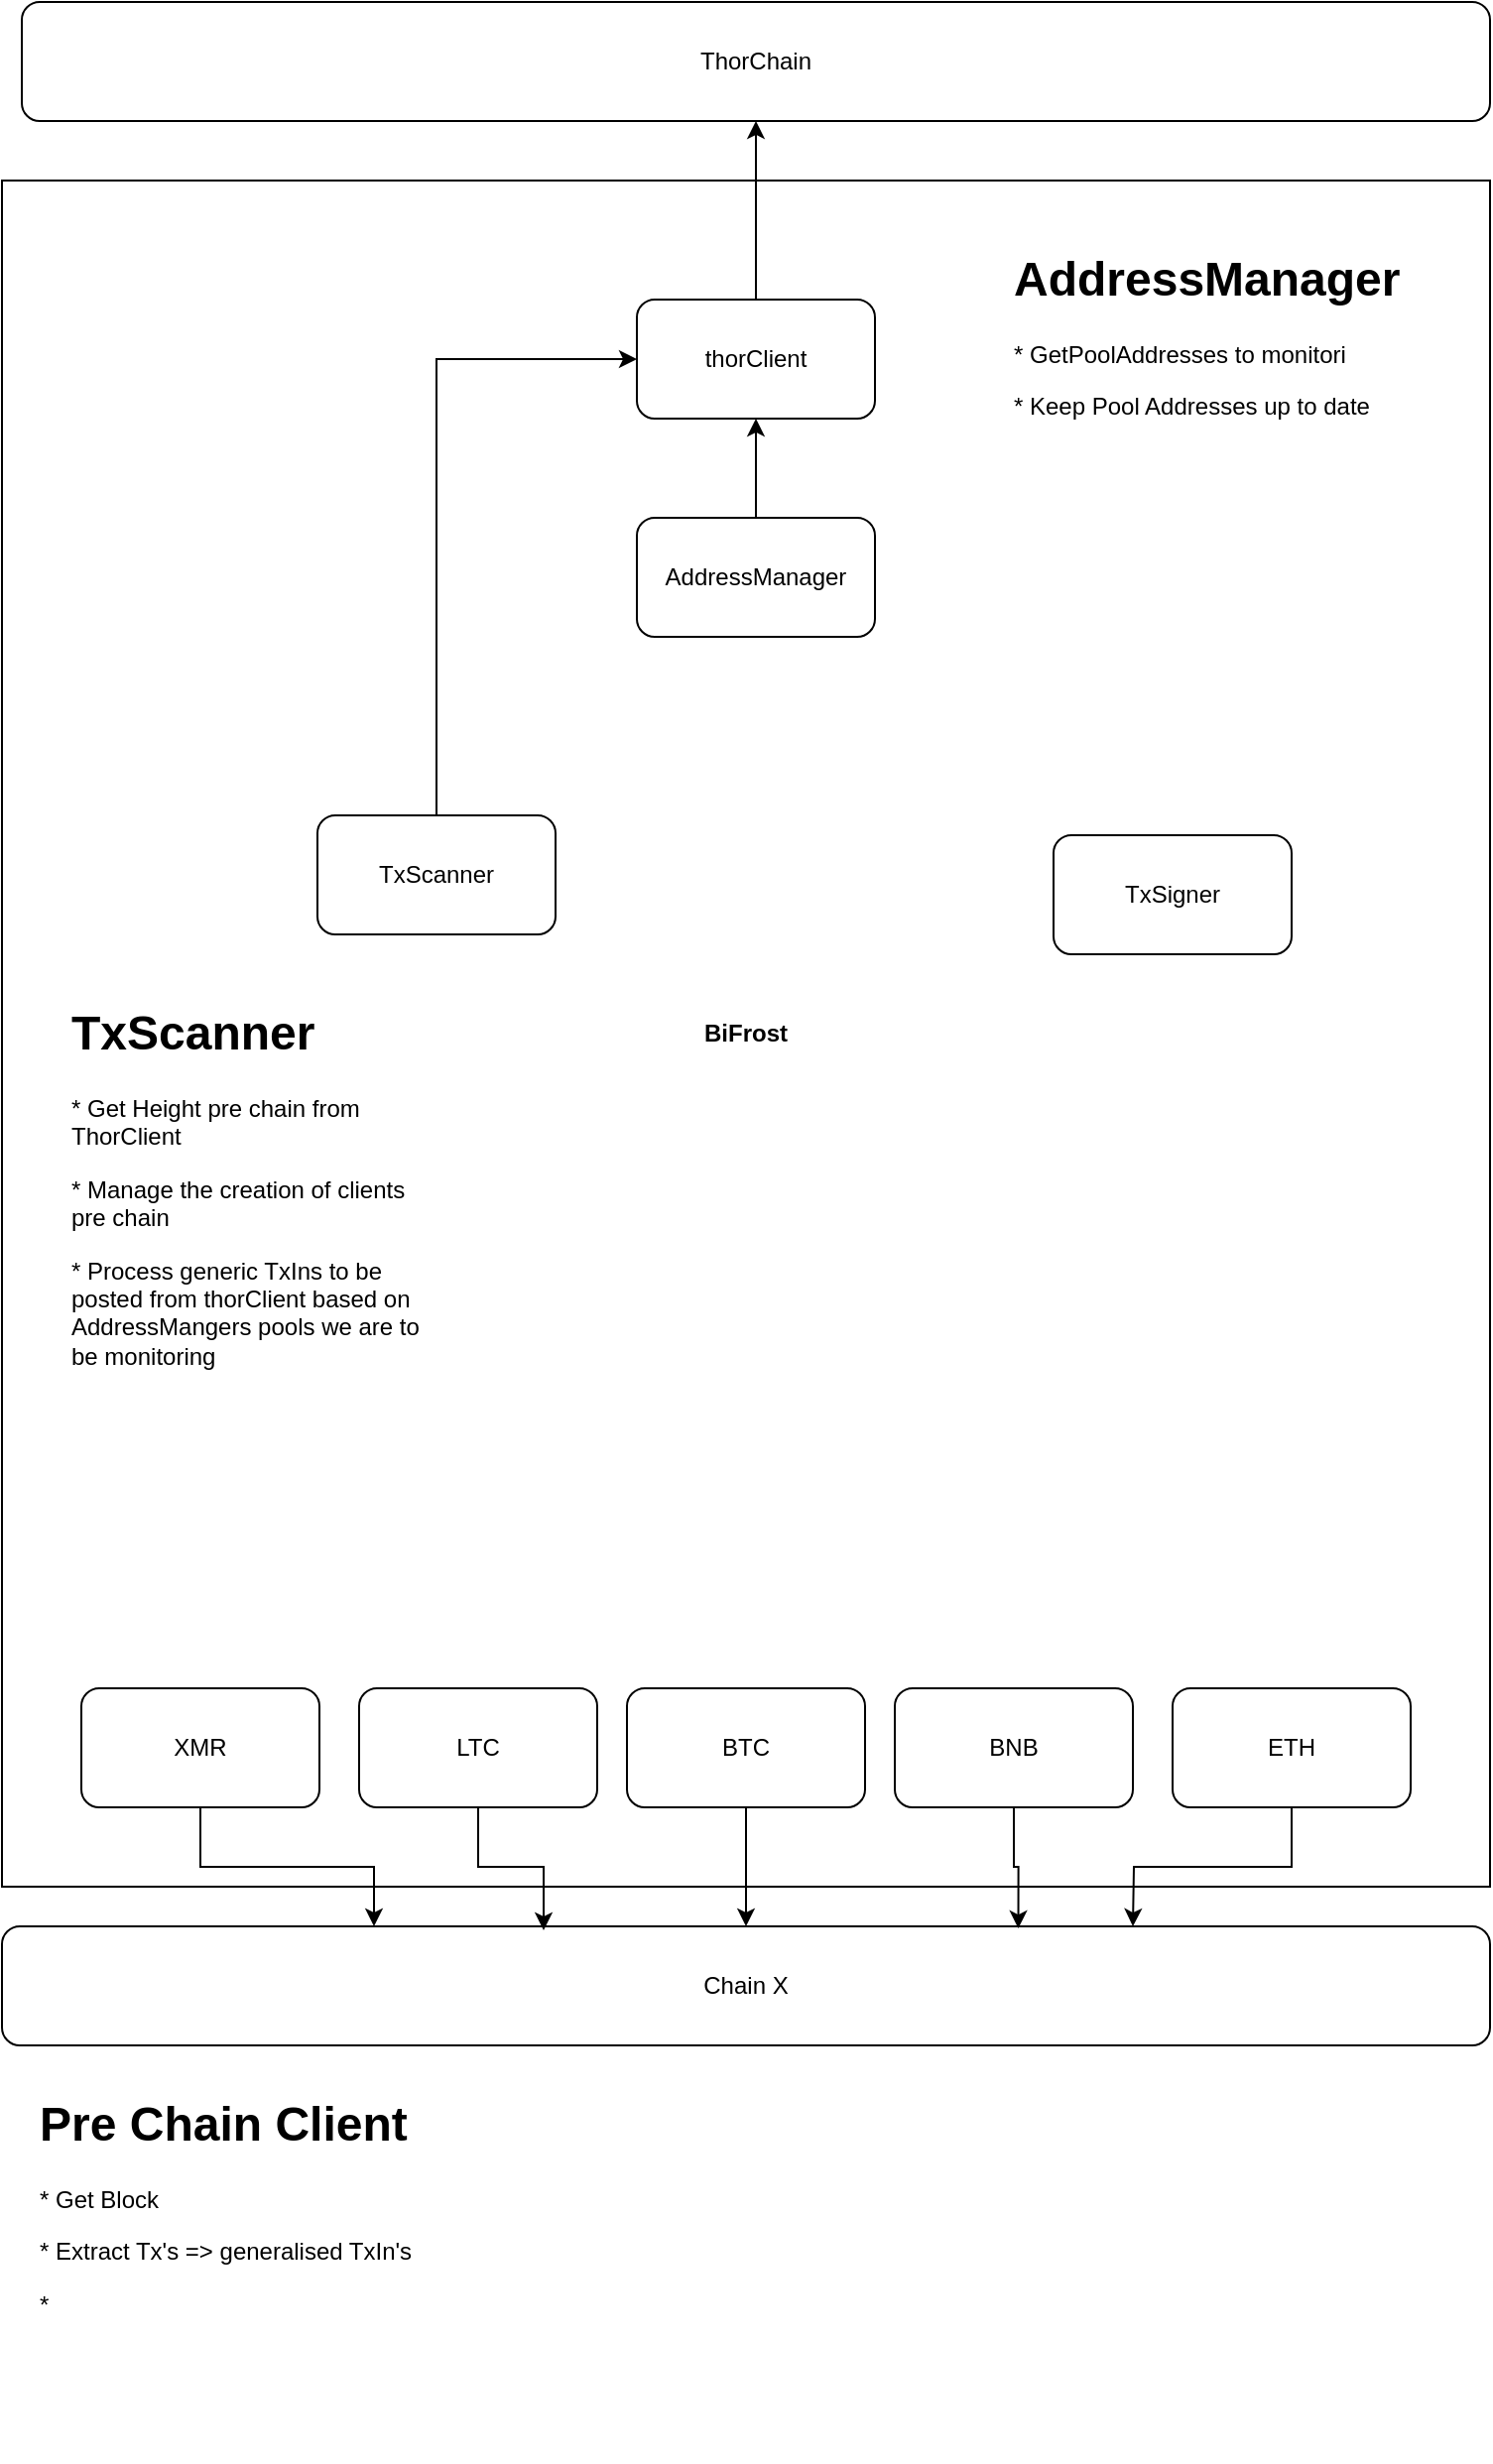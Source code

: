 <mxfile version="12.3.6" type="device" pages="1"><diagram id="9F3EZNzkU2xZXH-x3q_a" name="Page-1"><mxGraphModel dx="1426" dy="786" grid="1" gridSize="10" guides="1" tooltips="1" connect="1" arrows="1" fold="1" page="1" pageScale="1" pageWidth="850" pageHeight="1100" math="0" shadow="0"><root><mxCell id="0"/><mxCell id="1" parent="0"/><mxCell id="lCYq6IdHYjS1f8zF6INI-1" value="BiFrost" style="rounded=0;whiteSpace=wrap;html=1;fontStyle=1" parent="1" vertex="1"><mxGeometry x="90" y="130" width="750" height="860" as="geometry"/></mxCell><mxCell id="lCYq6IdHYjS1f8zF6INI-2" value="ThorChain" style="rounded=1;whiteSpace=wrap;html=1;" parent="1" vertex="1"><mxGeometry x="100" y="40" width="740" height="60" as="geometry"/></mxCell><mxCell id="lCYq6IdHYjS1f8zF6INI-3" value="Chain X" style="rounded=1;whiteSpace=wrap;html=1;" parent="1" vertex="1"><mxGeometry x="90" y="1010" width="750" height="60" as="geometry"/></mxCell><mxCell id="lCYq6IdHYjS1f8zF6INI-35" style="edgeStyle=orthogonalEdgeStyle;rounded=0;orthogonalLoop=1;jettySize=auto;html=1;exitX=0.5;exitY=0;exitDx=0;exitDy=0;entryX=0;entryY=0.5;entryDx=0;entryDy=0;" parent="1" source="lCYq6IdHYjS1f8zF6INI-4" target="lCYq6IdHYjS1f8zF6INI-10" edge="1"><mxGeometry relative="1" as="geometry"/></mxCell><mxCell id="lCYq6IdHYjS1f8zF6INI-4" value="TxScanner" style="rounded=1;whiteSpace=wrap;html=1;" parent="1" vertex="1"><mxGeometry x="249" y="450" width="120" height="60" as="geometry"/></mxCell><mxCell id="lCYq6IdHYjS1f8zF6INI-28" style="edgeStyle=orthogonalEdgeStyle;rounded=0;orthogonalLoop=1;jettySize=auto;html=1;exitX=0.5;exitY=1;exitDx=0;exitDy=0;entryX=0.5;entryY=0;entryDx=0;entryDy=0;" parent="1" source="lCYq6IdHYjS1f8zF6INI-7" target="lCYq6IdHYjS1f8zF6INI-3" edge="1"><mxGeometry relative="1" as="geometry"/></mxCell><mxCell id="lCYq6IdHYjS1f8zF6INI-7" value="BTC" style="rounded=1;whiteSpace=wrap;html=1;" parent="1" vertex="1"><mxGeometry x="405" y="890" width="120" height="60" as="geometry"/></mxCell><mxCell id="lCYq6IdHYjS1f8zF6INI-33" style="edgeStyle=orthogonalEdgeStyle;rounded=0;orthogonalLoop=1;jettySize=auto;html=1;exitX=0.5;exitY=1;exitDx=0;exitDy=0;entryX=0.683;entryY=0.017;entryDx=0;entryDy=0;entryPerimeter=0;" parent="1" source="lCYq6IdHYjS1f8zF6INI-8" target="lCYq6IdHYjS1f8zF6INI-3" edge="1"><mxGeometry relative="1" as="geometry"/></mxCell><mxCell id="lCYq6IdHYjS1f8zF6INI-8" value="BNB" style="rounded=1;whiteSpace=wrap;html=1;" parent="1" vertex="1"><mxGeometry x="540" y="890" width="120" height="60" as="geometry"/></mxCell><mxCell id="lCYq6IdHYjS1f8zF6INI-30" style="edgeStyle=orthogonalEdgeStyle;rounded=0;orthogonalLoop=1;jettySize=auto;html=1;exitX=0.5;exitY=1;exitDx=0;exitDy=0;" parent="1" source="lCYq6IdHYjS1f8zF6INI-9" edge="1"><mxGeometry relative="1" as="geometry"><mxPoint x="660" y="1010" as="targetPoint"/></mxGeometry></mxCell><mxCell id="lCYq6IdHYjS1f8zF6INI-9" value="ETH" style="rounded=1;whiteSpace=wrap;html=1;" parent="1" vertex="1"><mxGeometry x="680" y="890" width="120" height="60" as="geometry"/></mxCell><mxCell id="lCYq6IdHYjS1f8zF6INI-20" style="edgeStyle=orthogonalEdgeStyle;rounded=0;orthogonalLoop=1;jettySize=auto;html=1;exitX=0.5;exitY=0;exitDx=0;exitDy=0;entryX=0.5;entryY=1;entryDx=0;entryDy=0;" parent="1" source="lCYq6IdHYjS1f8zF6INI-10" target="lCYq6IdHYjS1f8zF6INI-2" edge="1"><mxGeometry relative="1" as="geometry"/></mxCell><mxCell id="lCYq6IdHYjS1f8zF6INI-10" value="thorClient" style="rounded=1;whiteSpace=wrap;html=1;" parent="1" vertex="1"><mxGeometry x="410" y="190" width="120" height="60" as="geometry"/></mxCell><mxCell id="lCYq6IdHYjS1f8zF6INI-32" style="edgeStyle=orthogonalEdgeStyle;rounded=0;orthogonalLoop=1;jettySize=auto;html=1;exitX=0.5;exitY=1;exitDx=0;exitDy=0;entryX=0.364;entryY=0.033;entryDx=0;entryDy=0;entryPerimeter=0;" parent="1" source="lCYq6IdHYjS1f8zF6INI-11" target="lCYq6IdHYjS1f8zF6INI-3" edge="1"><mxGeometry relative="1" as="geometry"/></mxCell><mxCell id="lCYq6IdHYjS1f8zF6INI-11" value="LTC" style="rounded=1;whiteSpace=wrap;html=1;" parent="1" vertex="1"><mxGeometry x="270" y="890" width="120" height="60" as="geometry"/></mxCell><mxCell id="lCYq6IdHYjS1f8zF6INI-25" style="edgeStyle=orthogonalEdgeStyle;rounded=0;orthogonalLoop=1;jettySize=auto;html=1;exitX=0.5;exitY=1;exitDx=0;exitDy=0;entryX=0.25;entryY=0;entryDx=0;entryDy=0;" parent="1" source="lCYq6IdHYjS1f8zF6INI-12" target="lCYq6IdHYjS1f8zF6INI-3" edge="1"><mxGeometry relative="1" as="geometry"/></mxCell><mxCell id="lCYq6IdHYjS1f8zF6INI-12" value="XMR" style="rounded=1;whiteSpace=wrap;html=1;" parent="1" vertex="1"><mxGeometry x="130" y="890" width="120" height="60" as="geometry"/></mxCell><mxCell id="lCYq6IdHYjS1f8zF6INI-13" value="TxSigner" style="rounded=1;whiteSpace=wrap;html=1;" parent="1" vertex="1"><mxGeometry x="620" y="460" width="120" height="60" as="geometry"/></mxCell><mxCell id="LCt93APfB8HRdr9tGUl5-3" style="edgeStyle=orthogonalEdgeStyle;rounded=0;orthogonalLoop=1;jettySize=auto;html=1;exitX=0.5;exitY=0;exitDx=0;exitDy=0;entryX=0.5;entryY=1;entryDx=0;entryDy=0;" edge="1" parent="1" source="lCYq6IdHYjS1f8zF6INI-14" target="lCYq6IdHYjS1f8zF6INI-10"><mxGeometry relative="1" as="geometry"/></mxCell><mxCell id="lCYq6IdHYjS1f8zF6INI-14" value="AddressManager" style="rounded=1;whiteSpace=wrap;html=1;" parent="1" vertex="1"><mxGeometry x="410" y="300" width="120" height="60" as="geometry"/></mxCell><mxCell id="lCYq6IdHYjS1f8zF6INI-24" value="&lt;h1&gt;AddressManager&lt;/h1&gt;&lt;p&gt;* GetPoolAddresses to monitori&lt;/p&gt;&lt;p&gt;* Keep Pool Addresses up to date&lt;br&gt;&lt;/p&gt;" style="text;html=1;strokeColor=none;fillColor=none;spacing=5;spacingTop=-20;whiteSpace=wrap;overflow=hidden;rounded=0;" parent="1" vertex="1"><mxGeometry x="595" y="160" width="230" height="120" as="geometry"/></mxCell><mxCell id="lCYq6IdHYjS1f8zF6INI-36" value="&lt;h1&gt;TxScanner&lt;br&gt;&lt;/h1&gt;&lt;p&gt;* Get Height pre chain from ThorClient&lt;/p&gt;&lt;p&gt;* Manage the creation of clients pre chain&lt;/p&gt;&lt;p&gt;* Process generic TxIns to be posted from thorClient based on AddressMangers pools we are to be monitoring &lt;br&gt;&lt;/p&gt;&lt;p&gt;&lt;br&gt;&lt;/p&gt;&lt;p&gt;&lt;br&gt;&lt;/p&gt;&lt;p&gt;&lt;br&gt;&lt;/p&gt;" style="text;html=1;strokeColor=none;fillColor=none;spacing=5;spacingTop=-20;whiteSpace=wrap;overflow=hidden;rounded=0;" parent="1" vertex="1"><mxGeometry x="120" y="540" width="190" height="310" as="geometry"/></mxCell><mxCell id="lCYq6IdHYjS1f8zF6INI-37" value="&lt;h1&gt;Pre Chain Client&lt;br&gt;&lt;/h1&gt;&lt;p&gt;* Get Block&lt;/p&gt;&lt;p&gt;* Extract Tx's =&amp;gt; generalised TxIn's&lt;br&gt;&lt;/p&gt;&lt;p&gt;* &lt;br&gt;&lt;/p&gt;" style="text;html=1;strokeColor=none;fillColor=none;spacing=5;spacingTop=-20;whiteSpace=wrap;overflow=hidden;rounded=0;" parent="1" vertex="1"><mxGeometry x="104" y="1090" width="290" height="190" as="geometry"/></mxCell></root></mxGraphModel></diagram></mxfile>